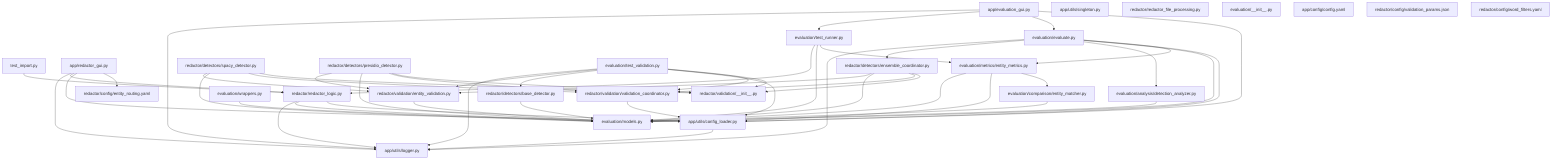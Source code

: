 graph TD
node0["test_import.py"]
node1["app/redactor_gui.py"]
node2["app/evaluation_gui.py"]
node3["app/utils/config_loader.py"]
node4["app/utils/logger.py"]
node5["app/utils/singleton.py"]
node6["redactor/redactor_logic.py"]
node7["redactor/redactor_file_processing.py"]
node8["redactor/detectors/ensemble_coordinator.py"]
node9["redactor/detectors/base_detector.py"]
node10["redactor/detectors/spacy_detector.py"]
node11["redactor/detectors/presidio_detector.py"]
node12["redactor/validation/validation_coordinator.py"]
node13["redactor/validation/entity_validation.py"]
node14["redactor/validation/__init__.py"]
node15["evaluation/test_validation.py"]
node16["evaluation/models.py"]
node17["evaluation/__init__.py"]
node18["evaluation/wrappers.py"]
node19["evaluation/test_runner.py"]
node20["evaluation/evaluate.py"]
node21["evaluation/metrics/entity_metrics.py"]
node22["evaluation/analysis/detection_analyzer.py"]
node23["evaluation/comparison/entity_matcher.py"]
node24["app/config/config.yaml"]
node25["redactor/config/entity_routing.yaml"]
node26["redactor/config/validation_params.json"]
node27["redactor/config/word_filters.yaml"]
node0 --> node6
node1 --> node4
node1 --> node6
node1 --> node3
node1 --> node25
node2 --> node4
node2 --> node19
node2 --> node20
node2 --> node3
node3 --> node4
node6 --> node4
node6 --> node16
node6 --> node3
node8 --> node13
node8 --> node16
node8 --> node12
node8 --> node14
node9 --> node16
node10 --> node13
node10 --> node16
node10 --> node12
node10 --> node14
node11 --> node13
node11 --> node16
node11 --> node12
node11 --> node14
node12 --> node3
node13 --> node16
node15 --> node4
node15 --> node13
node15 --> node9
node15 --> node3
node15 --> node14
node15 --> node12
node18 --> node16
node19 --> node6
node19 --> node16
node19 --> node21
node20 --> node4
node20 --> node8
node20 --> node22
node20 --> node16
node20 --> node3
node20 --> node21
node21 --> node16
node21 --> node3
node21 --> node23
node22 --> node16
node23 --> node16